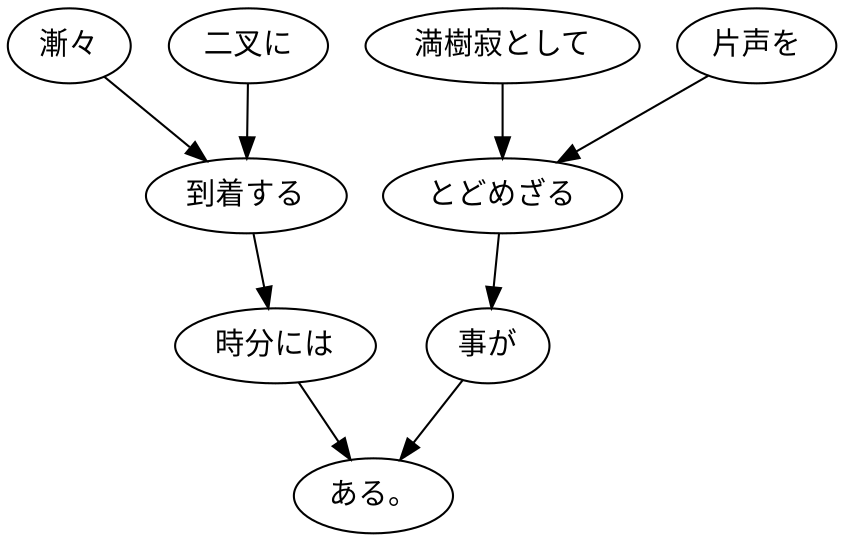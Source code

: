 digraph graph4059 {
	node0 [label="漸々"];
	node1 [label="二叉に"];
	node2 [label="到着する"];
	node3 [label="時分には"];
	node4 [label="満樹寂として"];
	node5 [label="片声を"];
	node6 [label="とどめざる"];
	node7 [label="事が"];
	node8 [label="ある。"];
	node0 -> node2;
	node1 -> node2;
	node2 -> node3;
	node3 -> node8;
	node4 -> node6;
	node5 -> node6;
	node6 -> node7;
	node7 -> node8;
}
